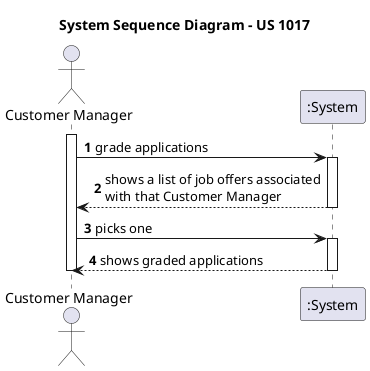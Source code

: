 @startuml US1018_SSD

title System Sequence Diagram - US 1017

autonumber

actor "Customer Manager" as cm
participant ":System" as app

activate cm
cm -> app : grade applications
activate app
app --> cm : shows a list of job offers associated\nwith that Customer Manager
deactivate app
cm -> app : picks one
activate app
app --> cm : shows graded applications
deactivate app
deactivate cm

@enduml